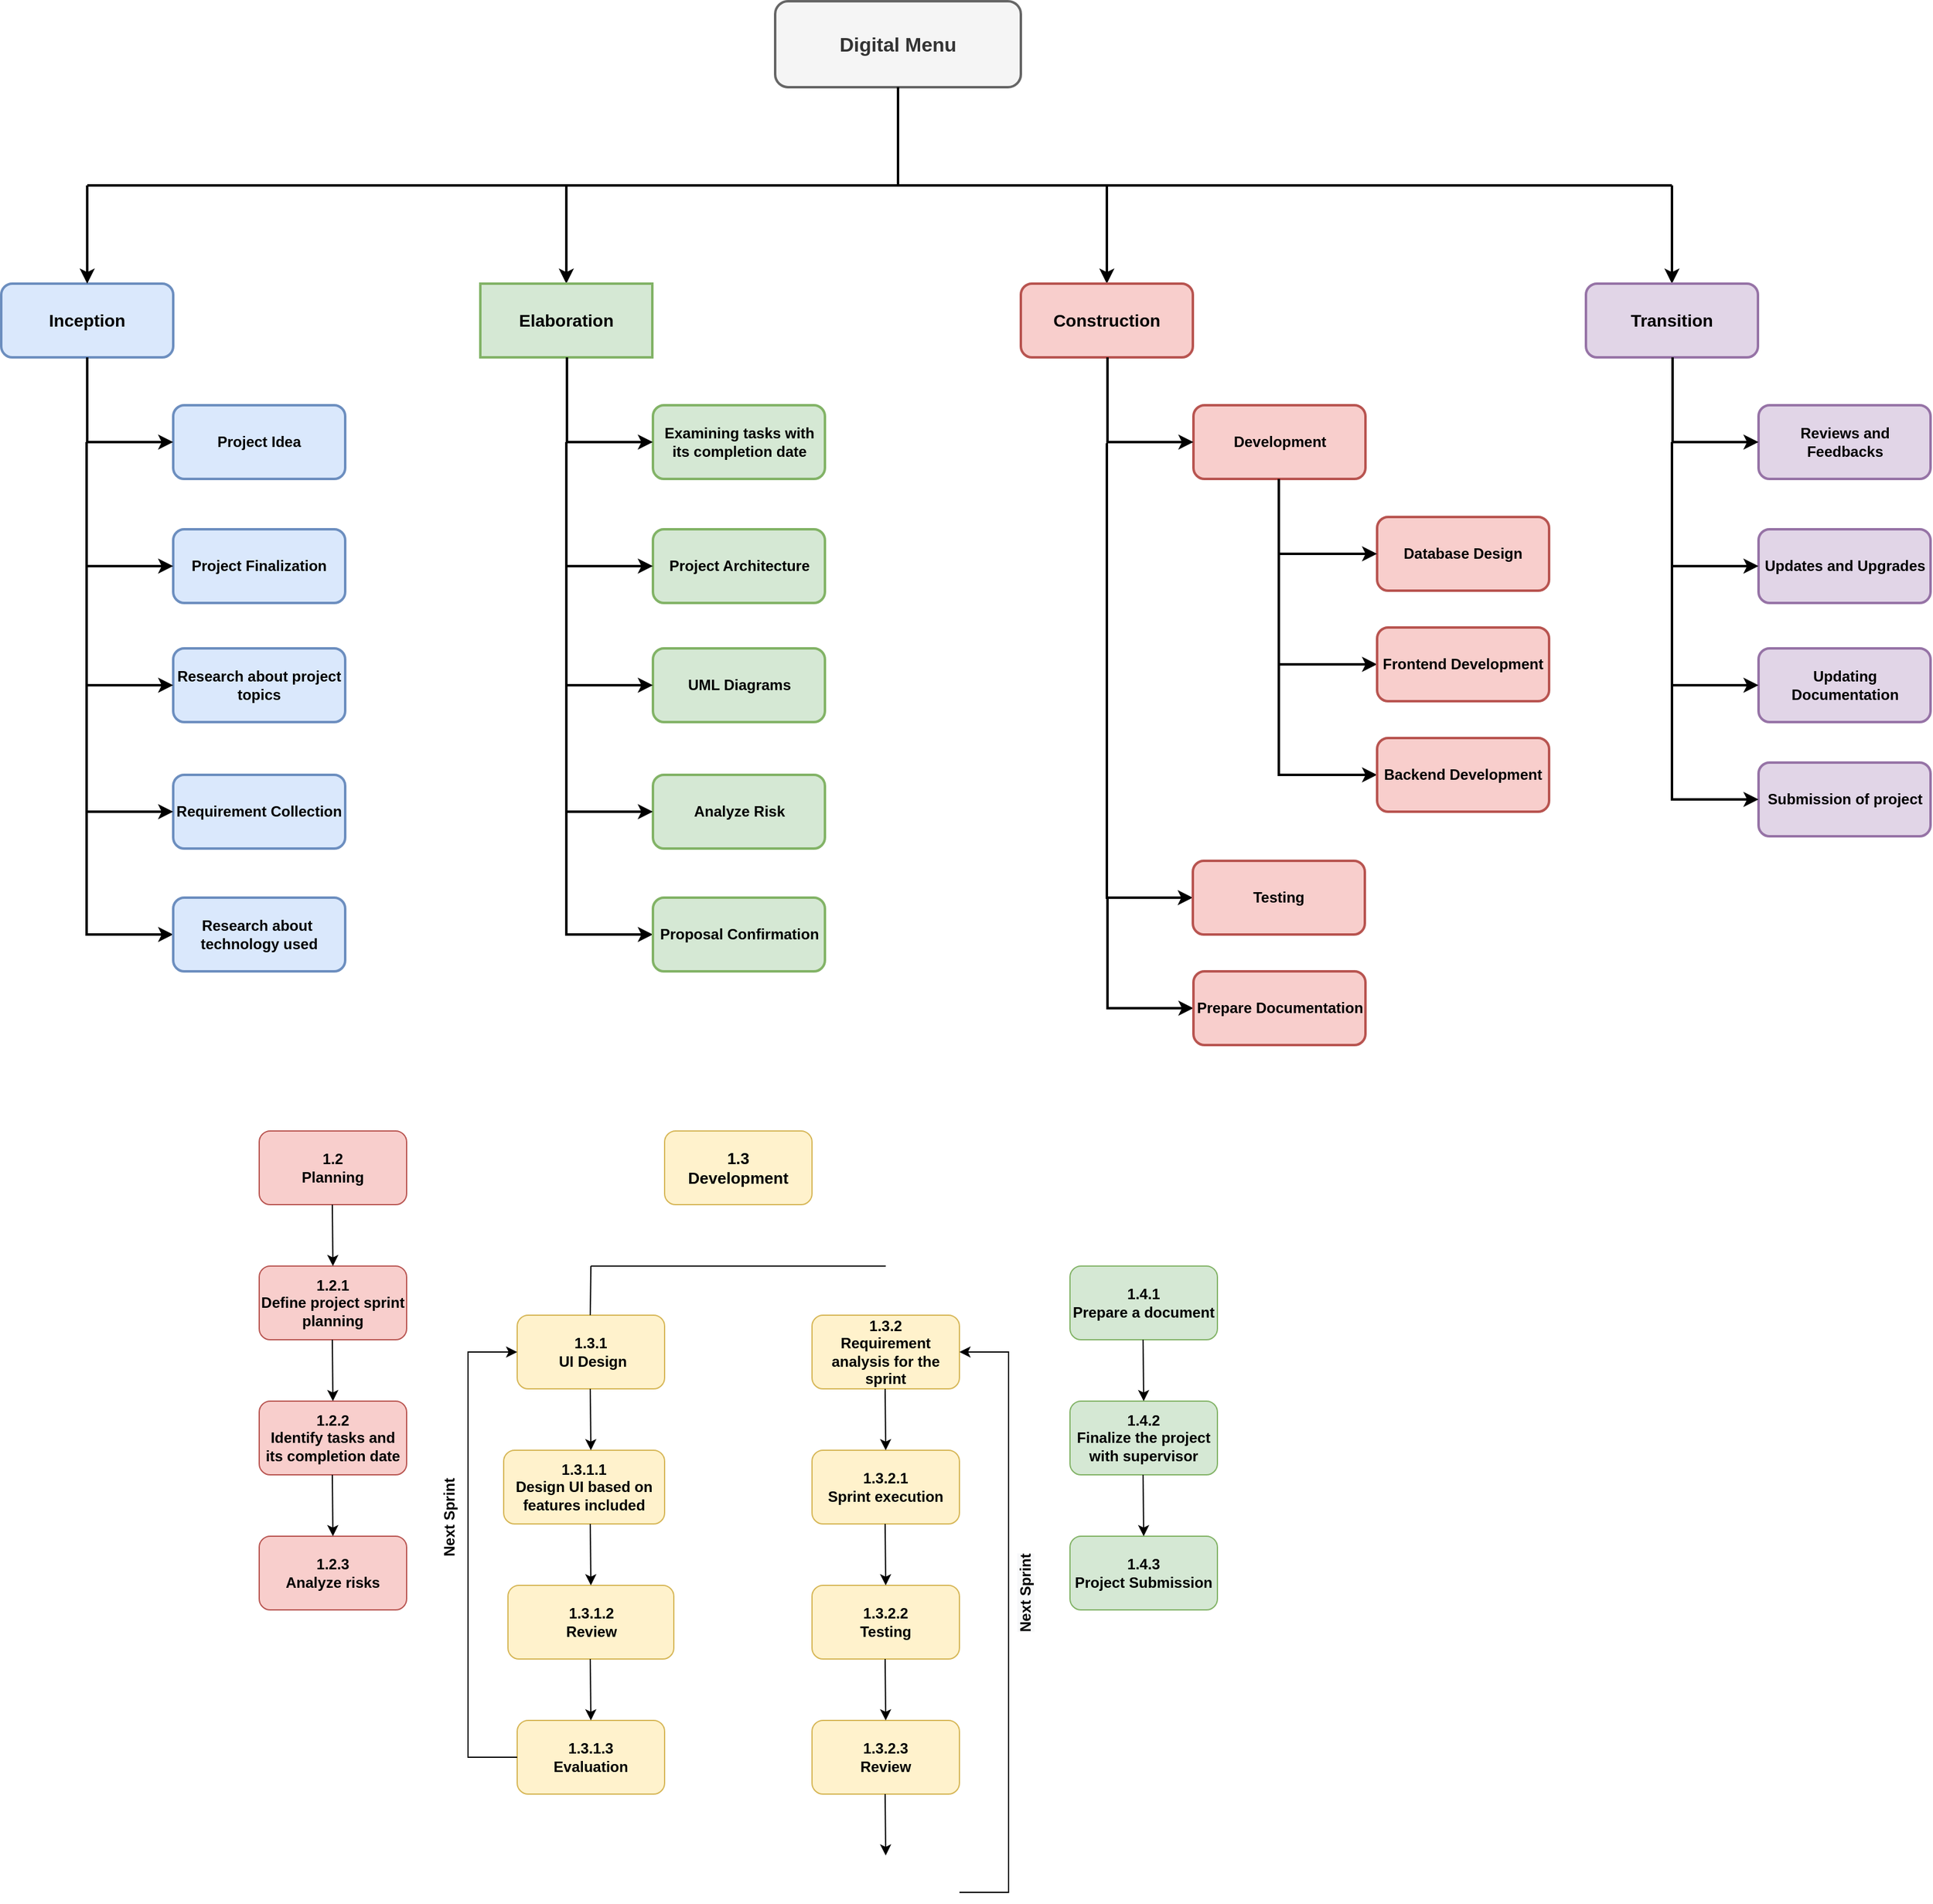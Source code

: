 <mxfile version="20.6.0" type="device"><diagram id="n-b4uIXExrW55swHrePo" name="Page-1"><mxGraphModel dx="1209" dy="1006" grid="0" gridSize="10" guides="1" tooltips="1" connect="1" arrows="1" fold="1" page="0" pageScale="1" pageWidth="850" pageHeight="1100" math="0" shadow="0"><root><mxCell id="0"/><mxCell id="1" parent="0"/><mxCell id="agWm9m5ulad_6yhjG989-1" value="&lt;span style=&quot;font-size: 16px;&quot;&gt;&lt;b&gt;Digital Menu&lt;/b&gt;&lt;/span&gt;" style="rounded=1;whiteSpace=wrap;html=1;strokeWidth=2;fillColor=#f5f5f5;fontColor=#333333;strokeColor=#666666;" parent="1" vertex="1"><mxGeometry x="670" y="-30" width="200" height="70" as="geometry"/></mxCell><mxCell id="agWm9m5ulad_6yhjG989-2" value="&lt;b&gt;&lt;font style=&quot;font-size: 14px;&quot;&gt;Inception&lt;/font&gt;&lt;/b&gt;" style="rounded=1;whiteSpace=wrap;html=1;strokeWidth=2;fillColor=#dae8fc;strokeColor=#6c8ebf;" parent="1" vertex="1"><mxGeometry x="40" y="200" width="140" height="60" as="geometry"/></mxCell><mxCell id="agWm9m5ulad_6yhjG989-6" value="&lt;b&gt;Project Idea&lt;/b&gt;" style="rounded=1;whiteSpace=wrap;html=1;strokeWidth=2;fillColor=#dae8fc;strokeColor=#6c8ebf;" parent="1" vertex="1"><mxGeometry x="180" y="299" width="140" height="60" as="geometry"/></mxCell><mxCell id="agWm9m5ulad_6yhjG989-7" value="&lt;b&gt;Project Finalization&lt;/b&gt;" style="rounded=1;whiteSpace=wrap;html=1;strokeWidth=2;fillColor=#dae8fc;strokeColor=#6c8ebf;" parent="1" vertex="1"><mxGeometry x="180" y="400" width="140" height="60" as="geometry"/></mxCell><mxCell id="agWm9m5ulad_6yhjG989-8" value="&lt;b&gt;Research about project topics&lt;/b&gt;" style="rounded=1;whiteSpace=wrap;html=1;strokeWidth=2;fillColor=#dae8fc;strokeColor=#6c8ebf;" parent="1" vertex="1"><mxGeometry x="180" y="497" width="140" height="60" as="geometry"/></mxCell><mxCell id="agWm9m5ulad_6yhjG989-9" value="&lt;b&gt;Requirement Collection&lt;/b&gt;" style="rounded=1;whiteSpace=wrap;html=1;strokeWidth=2;fillColor=#dae8fc;strokeColor=#6c8ebf;" parent="1" vertex="1"><mxGeometry x="180" y="600" width="140" height="60" as="geometry"/></mxCell><mxCell id="agWm9m5ulad_6yhjG989-28" value="" style="endArrow=none;html=1;rounded=0;strokeWidth=2;" parent="1" edge="1"><mxGeometry width="50" height="50" relative="1" as="geometry"><mxPoint x="110" y="120" as="sourcePoint"/><mxPoint x="1400" y="120" as="targetPoint"/></mxGeometry></mxCell><mxCell id="agWm9m5ulad_6yhjG989-30" value="" style="endArrow=classic;html=1;rounded=0;entryX=0.5;entryY=0;entryDx=0;entryDy=0;strokeWidth=2;" parent="1" target="agWm9m5ulad_6yhjG989-2" edge="1"><mxGeometry width="50" height="50" relative="1" as="geometry"><mxPoint x="110" y="120" as="sourcePoint"/><mxPoint x="620" y="110" as="targetPoint"/></mxGeometry></mxCell><mxCell id="agWm9m5ulad_6yhjG989-31" value="" style="endArrow=classic;html=1;rounded=0;entryX=0.5;entryY=0;entryDx=0;entryDy=0;strokeWidth=2;" parent="1" edge="1"><mxGeometry width="50" height="50" relative="1" as="geometry"><mxPoint x="940" y="120" as="sourcePoint"/><mxPoint x="940" y="200" as="targetPoint"/></mxGeometry></mxCell><mxCell id="agWm9m5ulad_6yhjG989-32" value="" style="endArrow=classic;html=1;rounded=0;entryX=0.5;entryY=0;entryDx=0;entryDy=0;strokeWidth=2;" parent="1" edge="1"><mxGeometry width="50" height="50" relative="1" as="geometry"><mxPoint x="500" y="120" as="sourcePoint"/><mxPoint x="500" y="200" as="targetPoint"/></mxGeometry></mxCell><mxCell id="agWm9m5ulad_6yhjG989-33" value="" style="endArrow=classic;html=1;rounded=0;entryX=0.5;entryY=0;entryDx=0;entryDy=0;strokeWidth=2;" parent="1" edge="1"><mxGeometry width="50" height="50" relative="1" as="geometry"><mxPoint x="1400" y="120" as="sourcePoint"/><mxPoint x="1400" y="200" as="targetPoint"/></mxGeometry></mxCell><mxCell id="agWm9m5ulad_6yhjG989-34" value="" style="endArrow=none;html=1;rounded=0;strokeWidth=2;" parent="1" source="agWm9m5ulad_6yhjG989-1" edge="1"><mxGeometry width="50" height="50" relative="1" as="geometry"><mxPoint x="770" y="160" as="sourcePoint"/><mxPoint x="770" y="120" as="targetPoint"/></mxGeometry></mxCell><mxCell id="Q3MJmjM4DvKp9hGBp_1r-1" value="" style="endArrow=classic;html=1;rounded=0;strokeWidth=2;edgeStyle=orthogonalEdgeStyle;entryX=0;entryY=0.5;entryDx=0;entryDy=0;" parent="1" target="agWm9m5ulad_6yhjG989-6" edge="1"><mxGeometry width="50" height="50" relative="1" as="geometry"><mxPoint x="110" y="260" as="sourcePoint"/><mxPoint x="110" y="300" as="targetPoint"/><Array as="points"><mxPoint x="110" y="329"/></Array></mxGeometry></mxCell><mxCell id="Q3MJmjM4DvKp9hGBp_1r-2" value="" style="endArrow=classic;html=1;rounded=0;strokeWidth=2;edgeStyle=orthogonalEdgeStyle;entryX=0;entryY=0.5;entryDx=0;entryDy=0;" parent="1" target="agWm9m5ulad_6yhjG989-7" edge="1"><mxGeometry width="50" height="50" relative="1" as="geometry"><mxPoint x="109.5" y="329" as="sourcePoint"/><mxPoint x="109.5" y="369" as="targetPoint"/><Array as="points"><mxPoint x="110" y="430"/></Array></mxGeometry></mxCell><mxCell id="Q3MJmjM4DvKp9hGBp_1r-3" value="" style="endArrow=classic;html=1;rounded=0;strokeWidth=2;edgeStyle=orthogonalEdgeStyle;entryX=0;entryY=0.5;entryDx=0;entryDy=0;" parent="1" target="agWm9m5ulad_6yhjG989-8" edge="1"><mxGeometry width="50" height="50" relative="1" as="geometry"><mxPoint x="109.5" y="431" as="sourcePoint"/><mxPoint x="109.5" y="471" as="targetPoint"/><Array as="points"><mxPoint x="110" y="527"/></Array></mxGeometry></mxCell><mxCell id="Q3MJmjM4DvKp9hGBp_1r-4" value="" style="endArrow=classic;html=1;rounded=0;strokeWidth=2;edgeStyle=orthogonalEdgeStyle;entryX=0;entryY=0.5;entryDx=0;entryDy=0;" parent="1" target="agWm9m5ulad_6yhjG989-9" edge="1"><mxGeometry width="50" height="50" relative="1" as="geometry"><mxPoint x="109.5" y="525" as="sourcePoint"/><mxPoint x="109.5" y="565" as="targetPoint"/><Array as="points"><mxPoint x="110" y="630"/></Array></mxGeometry></mxCell><mxCell id="Q3MJmjM4DvKp9hGBp_1r-5" value="&lt;b style=&quot;&quot;&gt;1.2&lt;br&gt;Planning&lt;/b&gt;" style="rounded=1;whiteSpace=wrap;html=1;fillColor=#f8cecc;strokeColor=#b85450;" parent="1" vertex="1"><mxGeometry x="250" y="890" width="120" height="60" as="geometry"/></mxCell><mxCell id="Q3MJmjM4DvKp9hGBp_1r-6" value="&lt;b style=&quot;font-size: 13px;&quot;&gt;1.3&lt;br&gt;Development&lt;/b&gt;" style="rounded=1;whiteSpace=wrap;html=1;fillColor=#fff2cc;strokeColor=#d6b656;" parent="1" vertex="1"><mxGeometry x="580" y="890" width="120" height="60" as="geometry"/></mxCell><mxCell id="Q3MJmjM4DvKp9hGBp_1r-8" value="&lt;b style=&quot;&quot;&gt;1.2.1&lt;br&gt;Define project sprint planning&lt;/b&gt;" style="rounded=1;whiteSpace=wrap;html=1;fillColor=#f8cecc;strokeColor=#b85450;" parent="1" vertex="1"><mxGeometry x="250" y="1000" width="120" height="60" as="geometry"/></mxCell><mxCell id="Q3MJmjM4DvKp9hGBp_1r-9" value="&lt;b style=&quot;&quot;&gt;1.2.2&lt;br&gt;Identify tasks and its completion date&lt;/b&gt;" style="rounded=1;whiteSpace=wrap;html=1;fillColor=#f8cecc;strokeColor=#b85450;" parent="1" vertex="1"><mxGeometry x="250" y="1110" width="120" height="60" as="geometry"/></mxCell><mxCell id="Q3MJmjM4DvKp9hGBp_1r-10" value="&lt;b&gt;1.2.3&lt;br&gt;Analyze risks&lt;/b&gt;" style="rounded=1;whiteSpace=wrap;html=1;fillColor=#f8cecc;strokeColor=#b85450;" parent="1" vertex="1"><mxGeometry x="250" y="1220" width="120" height="60" as="geometry"/></mxCell><mxCell id="Q3MJmjM4DvKp9hGBp_1r-11" value="&lt;b&gt;1.3.1&lt;br&gt;&amp;nbsp;UI Design&lt;/b&gt;" style="rounded=1;whiteSpace=wrap;html=1;fillColor=#fff2cc;strokeColor=#d6b656;" parent="1" vertex="1"><mxGeometry x="460" y="1040" width="120" height="60" as="geometry"/></mxCell><mxCell id="Q3MJmjM4DvKp9hGBp_1r-12" value="&lt;b&gt;1.3.2&lt;br&gt;Requirement analysis for the sprint&lt;/b&gt;" style="rounded=1;whiteSpace=wrap;html=1;fillColor=#fff2cc;strokeColor=#d6b656;" parent="1" vertex="1"><mxGeometry x="700" y="1040" width="120" height="60" as="geometry"/></mxCell><mxCell id="Q3MJmjM4DvKp9hGBp_1r-13" value="&lt;b&gt;1.3.1.1&lt;br&gt;Design UI based on features included&lt;/b&gt;" style="rounded=1;whiteSpace=wrap;html=1;fillColor=#fff2cc;strokeColor=#d6b656;" parent="1" vertex="1"><mxGeometry x="449" y="1150" width="131" height="60" as="geometry"/></mxCell><mxCell id="Q3MJmjM4DvKp9hGBp_1r-14" value="&lt;b&gt;1.3.1.2&lt;br&gt;Review&lt;/b&gt;" style="rounded=1;whiteSpace=wrap;html=1;fillColor=#fff2cc;strokeColor=#d6b656;" parent="1" vertex="1"><mxGeometry x="452.5" y="1260" width="135" height="60" as="geometry"/></mxCell><mxCell id="Q3MJmjM4DvKp9hGBp_1r-15" value="&lt;b&gt;1.3.1.3&lt;br&gt;Evaluation&lt;/b&gt;" style="rounded=1;whiteSpace=wrap;html=1;fillColor=#fff2cc;strokeColor=#d6b656;" parent="1" vertex="1"><mxGeometry x="460" y="1370" width="120" height="60" as="geometry"/></mxCell><mxCell id="Q3MJmjM4DvKp9hGBp_1r-16" value="&lt;b&gt;1.3.2.1&lt;br&gt;Sprint execution&lt;/b&gt;" style="rounded=1;whiteSpace=wrap;html=1;fillColor=#fff2cc;strokeColor=#d6b656;" parent="1" vertex="1"><mxGeometry x="700" y="1150" width="120" height="60" as="geometry"/></mxCell><mxCell id="Q3MJmjM4DvKp9hGBp_1r-17" value="&lt;b&gt;1.3.2.2&lt;br&gt;Testing&lt;br&gt;&lt;/b&gt;" style="rounded=1;whiteSpace=wrap;html=1;fillColor=#fff2cc;strokeColor=#d6b656;" parent="1" vertex="1"><mxGeometry x="700" y="1260" width="120" height="60" as="geometry"/></mxCell><mxCell id="Q3MJmjM4DvKp9hGBp_1r-18" value="&lt;b&gt;1.3.2.3&lt;br&gt;Review&lt;/b&gt;" style="rounded=1;whiteSpace=wrap;html=1;fillColor=#fff2cc;strokeColor=#d6b656;" parent="1" vertex="1"><mxGeometry x="700" y="1370" width="120" height="60" as="geometry"/></mxCell><mxCell id="Q3MJmjM4DvKp9hGBp_1r-19" value="&lt;b&gt;1.4.1&lt;br&gt;Prepare a document&lt;/b&gt;" style="rounded=1;whiteSpace=wrap;html=1;fillColor=#d5e8d4;strokeColor=#82b366;" parent="1" vertex="1"><mxGeometry x="910" y="1000" width="120" height="60" as="geometry"/></mxCell><mxCell id="Q3MJmjM4DvKp9hGBp_1r-20" value="&lt;b&gt;1.4.2&lt;br&gt;Finalize the project with supervisor&lt;/b&gt;" style="rounded=1;whiteSpace=wrap;html=1;fillColor=#d5e8d4;strokeColor=#82b366;" parent="1" vertex="1"><mxGeometry x="910" y="1110" width="120" height="60" as="geometry"/></mxCell><mxCell id="Q3MJmjM4DvKp9hGBp_1r-21" value="&lt;b&gt;1.4.3&lt;br&gt;Project Submission&lt;/b&gt;" style="rounded=1;whiteSpace=wrap;html=1;fillColor=#d5e8d4;strokeColor=#82b366;" parent="1" vertex="1"><mxGeometry x="910" y="1220" width="120" height="60" as="geometry"/></mxCell><mxCell id="Q3MJmjM4DvKp9hGBp_1r-22" value="" style="endArrow=classic;html=1;rounded=0;" parent="1" edge="1"><mxGeometry width="50" height="50" relative="1" as="geometry"><mxPoint x="309.5" y="950" as="sourcePoint"/><mxPoint x="310" y="1000" as="targetPoint"/></mxGeometry></mxCell><mxCell id="Q3MJmjM4DvKp9hGBp_1r-23" value="" style="endArrow=classic;html=1;rounded=0;" parent="1" edge="1"><mxGeometry width="50" height="50" relative="1" as="geometry"><mxPoint x="309.5" y="1060" as="sourcePoint"/><mxPoint x="310" y="1110" as="targetPoint"/></mxGeometry></mxCell><mxCell id="Q3MJmjM4DvKp9hGBp_1r-24" value="" style="endArrow=classic;html=1;rounded=0;" parent="1" edge="1"><mxGeometry width="50" height="50" relative="1" as="geometry"><mxPoint x="309.5" y="1170" as="sourcePoint"/><mxPoint x="310" y="1220" as="targetPoint"/></mxGeometry></mxCell><mxCell id="Q3MJmjM4DvKp9hGBp_1r-25" value="" style="endArrow=classic;html=1;rounded=0;" parent="1" edge="1"><mxGeometry width="50" height="50" relative="1" as="geometry"><mxPoint x="519.5" y="1100" as="sourcePoint"/><mxPoint x="520" y="1150" as="targetPoint"/></mxGeometry></mxCell><mxCell id="Q3MJmjM4DvKp9hGBp_1r-26" value="" style="endArrow=classic;html=1;rounded=0;" parent="1" edge="1"><mxGeometry width="50" height="50" relative="1" as="geometry"><mxPoint x="519.5" y="1210" as="sourcePoint"/><mxPoint x="520" y="1260" as="targetPoint"/></mxGeometry></mxCell><mxCell id="Q3MJmjM4DvKp9hGBp_1r-27" value="" style="endArrow=classic;html=1;rounded=0;" parent="1" edge="1"><mxGeometry width="50" height="50" relative="1" as="geometry"><mxPoint x="519.5" y="1320" as="sourcePoint"/><mxPoint x="520" y="1370" as="targetPoint"/></mxGeometry></mxCell><mxCell id="Q3MJmjM4DvKp9hGBp_1r-28" value="" style="endArrow=classic;html=1;rounded=0;" parent="1" edge="1"><mxGeometry width="50" height="50" relative="1" as="geometry"><mxPoint x="759.5" y="1100" as="sourcePoint"/><mxPoint x="760" y="1150" as="targetPoint"/></mxGeometry></mxCell><mxCell id="Q3MJmjM4DvKp9hGBp_1r-29" value="" style="endArrow=classic;html=1;rounded=0;" parent="1" edge="1"><mxGeometry width="50" height="50" relative="1" as="geometry"><mxPoint x="759.5" y="1210" as="sourcePoint"/><mxPoint x="760" y="1260" as="targetPoint"/></mxGeometry></mxCell><mxCell id="Q3MJmjM4DvKp9hGBp_1r-30" value="" style="endArrow=classic;html=1;rounded=0;" parent="1" edge="1"><mxGeometry width="50" height="50" relative="1" as="geometry"><mxPoint x="759.5" y="1320" as="sourcePoint"/><mxPoint x="760" y="1370" as="targetPoint"/></mxGeometry></mxCell><mxCell id="Q3MJmjM4DvKp9hGBp_1r-32" value="" style="endArrow=classic;html=1;rounded=0;" parent="1" edge="1"><mxGeometry width="50" height="50" relative="1" as="geometry"><mxPoint x="969.5" y="1060" as="sourcePoint"/><mxPoint x="970" y="1110" as="targetPoint"/></mxGeometry></mxCell><mxCell id="Q3MJmjM4DvKp9hGBp_1r-33" value="" style="endArrow=classic;html=1;rounded=0;" parent="1" edge="1"><mxGeometry width="50" height="50" relative="1" as="geometry"><mxPoint x="969.5" y="1170" as="sourcePoint"/><mxPoint x="970" y="1220" as="targetPoint"/></mxGeometry></mxCell><mxCell id="Q3MJmjM4DvKp9hGBp_1r-35" value="" style="endArrow=none;html=1;rounded=0;" parent="1" edge="1"><mxGeometry width="50" height="50" relative="1" as="geometry"><mxPoint x="760" y="1000" as="sourcePoint"/><mxPoint x="520" y="1000" as="targetPoint"/></mxGeometry></mxCell><mxCell id="Q3MJmjM4DvKp9hGBp_1r-36" value="" style="endArrow=none;html=1;rounded=0;" parent="1" edge="1"><mxGeometry width="50" height="50" relative="1" as="geometry"><mxPoint x="520" y="1000" as="sourcePoint"/><mxPoint x="519.5" y="1040" as="targetPoint"/></mxGeometry></mxCell><mxCell id="Q3MJmjM4DvKp9hGBp_1r-38" value="" style="endArrow=classic;html=1;rounded=0;" parent="1" edge="1"><mxGeometry width="50" height="50" relative="1" as="geometry"><mxPoint x="759.5" y="1430" as="sourcePoint"/><mxPoint x="760" y="1480" as="targetPoint"/></mxGeometry></mxCell><mxCell id="Q3MJmjM4DvKp9hGBp_1r-39" value="" style="endArrow=classic;html=1;rounded=0;fontSize=12;exitX=0;exitY=0.5;exitDx=0;exitDy=0;edgeStyle=orthogonalEdgeStyle;entryX=0;entryY=0.5;entryDx=0;entryDy=0;" parent="1" source="Q3MJmjM4DvKp9hGBp_1r-15" target="Q3MJmjM4DvKp9hGBp_1r-11" edge="1"><mxGeometry width="50" height="50" relative="1" as="geometry"><mxPoint x="480" y="1340" as="sourcePoint"/><mxPoint x="530" y="1290" as="targetPoint"/><Array as="points"><mxPoint x="420" y="1400"/><mxPoint x="420" y="1070"/></Array></mxGeometry></mxCell><mxCell id="Q3MJmjM4DvKp9hGBp_1r-40" value="" style="endArrow=classic;html=1;rounded=0;fontSize=12;edgeStyle=orthogonalEdgeStyle;exitX=1;exitY=0.5;exitDx=0;exitDy=0;entryX=1;entryY=0.5;entryDx=0;entryDy=0;" parent="1" target="Q3MJmjM4DvKp9hGBp_1r-12" edge="1"><mxGeometry width="50" height="50" relative="1" as="geometry"><mxPoint x="820" y="1510" as="sourcePoint"/><mxPoint x="900" y="1210" as="targetPoint"/><Array as="points"><mxPoint x="860" y="1510"/><mxPoint x="860" y="1070"/></Array></mxGeometry></mxCell><mxCell id="Q3MJmjM4DvKp9hGBp_1r-41" value="&lt;b&gt;Next Sprint&lt;/b&gt;" style="text;html=1;align=center;verticalAlign=middle;resizable=0;points=[];autosize=1;strokeColor=none;fillColor=none;fontSize=12;rotation=-90;" parent="1" vertex="1"><mxGeometry x="360" y="1190" width="90" height="30" as="geometry"/></mxCell><mxCell id="Q3MJmjM4DvKp9hGBp_1r-42" value="&lt;b style=&quot;color: rgb(0, 0, 0); font-family: Helvetica; font-size: 12px; font-style: normal; font-variant-ligatures: normal; font-variant-caps: normal; letter-spacing: normal; orphans: 2; text-align: center; text-indent: 0px; text-transform: none; widows: 2; word-spacing: 0px; -webkit-text-stroke-width: 0px; background-color: rgb(248, 249, 250); text-decoration-thickness: initial; text-decoration-style: initial; text-decoration-color: initial;&quot;&gt;Next Sprint&lt;/b&gt;" style="text;whiteSpace=wrap;html=1;fontSize=12;rotation=-90;" parent="1" vertex="1"><mxGeometry x="830" y="1230" width="100" height="40" as="geometry"/></mxCell><mxCell id="Q3MJmjM4DvKp9hGBp_1r-57" value="&lt;b&gt;&lt;font style=&quot;font-size: 14px;&quot;&gt;Elaboration&lt;/font&gt;&lt;/b&gt;" style="rounded=0;whiteSpace=wrap;html=1;strokeWidth=2;fillColor=#d5e8d4;strokeColor=#82b366;" parent="1" vertex="1"><mxGeometry x="430" y="200" width="140" height="60" as="geometry"/></mxCell><mxCell id="Q3MJmjM4DvKp9hGBp_1r-117" value="&lt;span style=&quot;font-size: 14px;&quot;&gt;&lt;b&gt;Transition&lt;/b&gt;&lt;/span&gt;" style="rounded=1;whiteSpace=wrap;html=1;strokeWidth=2;fillColor=#e1d5e7;strokeColor=#9673a6;" parent="1" vertex="1"><mxGeometry x="1330" y="200" width="140" height="60" as="geometry"/></mxCell><mxCell id="Q3MJmjM4DvKp9hGBp_1r-118" value="&lt;b&gt;Reviews and Feedbacks&lt;/b&gt;" style="rounded=1;whiteSpace=wrap;html=1;strokeWidth=2;fillColor=#e1d5e7;strokeColor=#9673a6;" parent="1" vertex="1"><mxGeometry x="1470.5" y="299" width="140" height="60" as="geometry"/></mxCell><mxCell id="Q3MJmjM4DvKp9hGBp_1r-119" value="&lt;b&gt;Updates and Upgrades&lt;/b&gt;" style="rounded=1;whiteSpace=wrap;html=1;strokeWidth=2;fillColor=#e1d5e7;strokeColor=#9673a6;" parent="1" vertex="1"><mxGeometry x="1470.5" y="400" width="140" height="60" as="geometry"/></mxCell><mxCell id="Q3MJmjM4DvKp9hGBp_1r-120" value="&lt;b&gt;Updating Documentation&lt;/b&gt;" style="rounded=1;whiteSpace=wrap;html=1;strokeWidth=2;fillColor=#e1d5e7;strokeColor=#9673a6;" parent="1" vertex="1"><mxGeometry x="1470.5" y="497" width="140" height="60" as="geometry"/></mxCell><mxCell id="Q3MJmjM4DvKp9hGBp_1r-121" value="&lt;b&gt;Submission of project&lt;/b&gt;" style="rounded=1;whiteSpace=wrap;html=1;strokeWidth=2;fillColor=#e1d5e7;strokeColor=#9673a6;" parent="1" vertex="1"><mxGeometry x="1470.5" y="590" width="140" height="60" as="geometry"/></mxCell><mxCell id="Q3MJmjM4DvKp9hGBp_1r-122" value="" style="endArrow=classic;html=1;rounded=0;strokeWidth=2;edgeStyle=orthogonalEdgeStyle;entryX=0;entryY=0.5;entryDx=0;entryDy=0;" parent="1" target="Q3MJmjM4DvKp9hGBp_1r-118" edge="1"><mxGeometry width="50" height="50" relative="1" as="geometry"><mxPoint x="1400.5" y="260" as="sourcePoint"/><mxPoint x="1400.5" y="300" as="targetPoint"/><Array as="points"><mxPoint x="1400.5" y="329"/></Array></mxGeometry></mxCell><mxCell id="Q3MJmjM4DvKp9hGBp_1r-123" value="" style="endArrow=classic;html=1;rounded=0;strokeWidth=2;edgeStyle=orthogonalEdgeStyle;entryX=0;entryY=0.5;entryDx=0;entryDy=0;" parent="1" target="Q3MJmjM4DvKp9hGBp_1r-119" edge="1"><mxGeometry width="50" height="50" relative="1" as="geometry"><mxPoint x="1400" y="329" as="sourcePoint"/><mxPoint x="1400" y="369" as="targetPoint"/><Array as="points"><mxPoint x="1400.5" y="430"/></Array></mxGeometry></mxCell><mxCell id="Q3MJmjM4DvKp9hGBp_1r-124" value="" style="endArrow=classic;html=1;rounded=0;strokeWidth=2;edgeStyle=orthogonalEdgeStyle;entryX=0;entryY=0.5;entryDx=0;entryDy=0;" parent="1" target="Q3MJmjM4DvKp9hGBp_1r-120" edge="1"><mxGeometry width="50" height="50" relative="1" as="geometry"><mxPoint x="1400" y="431" as="sourcePoint"/><mxPoint x="1400" y="471" as="targetPoint"/><Array as="points"><mxPoint x="1400.5" y="527"/></Array></mxGeometry></mxCell><mxCell id="Q3MJmjM4DvKp9hGBp_1r-125" value="" style="endArrow=classic;html=1;rounded=0;strokeWidth=2;edgeStyle=orthogonalEdgeStyle;entryX=0;entryY=0.5;entryDx=0;entryDy=0;" parent="1" target="Q3MJmjM4DvKp9hGBp_1r-121" edge="1"><mxGeometry width="50" height="50" relative="1" as="geometry"><mxPoint x="1400" y="525" as="sourcePoint"/><mxPoint x="1400" y="565" as="targetPoint"/><Array as="points"><mxPoint x="1400" y="620"/></Array></mxGeometry></mxCell><mxCell id="Q3MJmjM4DvKp9hGBp_1r-127" value="" style="endArrow=classic;html=1;rounded=0;strokeWidth=2;edgeStyle=orthogonalEdgeStyle;entryX=0;entryY=0.5;entryDx=0;entryDy=0;" parent="1" target="Q3MJmjM4DvKp9hGBp_1r-128" edge="1"><mxGeometry width="50" height="50" relative="1" as="geometry"><mxPoint x="109.5" y="608" as="sourcePoint"/><mxPoint x="180" y="721" as="targetPoint"/><Array as="points"><mxPoint x="110" y="730"/></Array></mxGeometry></mxCell><mxCell id="Q3MJmjM4DvKp9hGBp_1r-128" value="&lt;b&gt;Research about&amp;nbsp; technology used&lt;/b&gt;" style="rounded=1;whiteSpace=wrap;html=1;strokeWidth=2;fillColor=#dae8fc;strokeColor=#6c8ebf;" parent="1" vertex="1"><mxGeometry x="180" y="700" width="140" height="60" as="geometry"/></mxCell><mxCell id="Q3MJmjM4DvKp9hGBp_1r-129" value="&lt;b&gt;Examining tasks with its completion date&lt;/b&gt;" style="rounded=1;whiteSpace=wrap;html=1;strokeWidth=2;fillColor=#d5e8d4;strokeColor=#82b366;" parent="1" vertex="1"><mxGeometry x="570.5" y="299" width="140" height="60" as="geometry"/></mxCell><mxCell id="Q3MJmjM4DvKp9hGBp_1r-130" value="&lt;b&gt;Project Architecture&lt;/b&gt;" style="rounded=1;whiteSpace=wrap;html=1;strokeWidth=2;fillColor=#d5e8d4;strokeColor=#82b366;" parent="1" vertex="1"><mxGeometry x="570.5" y="400" width="140" height="60" as="geometry"/></mxCell><mxCell id="Q3MJmjM4DvKp9hGBp_1r-131" value="&lt;b&gt;UML Diagrams&lt;/b&gt;" style="rounded=1;whiteSpace=wrap;html=1;strokeWidth=2;fillColor=#d5e8d4;strokeColor=#82b366;" parent="1" vertex="1"><mxGeometry x="570.5" y="497" width="140" height="60" as="geometry"/></mxCell><mxCell id="Q3MJmjM4DvKp9hGBp_1r-132" value="&lt;b&gt;Analyze Risk&lt;/b&gt;" style="rounded=1;whiteSpace=wrap;html=1;strokeWidth=2;fillColor=#d5e8d4;strokeColor=#82b366;" parent="1" vertex="1"><mxGeometry x="570.5" y="600" width="140" height="60" as="geometry"/></mxCell><mxCell id="Q3MJmjM4DvKp9hGBp_1r-133" value="" style="endArrow=classic;html=1;rounded=0;strokeWidth=2;edgeStyle=orthogonalEdgeStyle;entryX=0;entryY=0.5;entryDx=0;entryDy=0;" parent="1" target="Q3MJmjM4DvKp9hGBp_1r-129" edge="1"><mxGeometry width="50" height="50" relative="1" as="geometry"><mxPoint x="500.5" y="260" as="sourcePoint"/><mxPoint x="500.5" y="300" as="targetPoint"/><Array as="points"><mxPoint x="500.5" y="329"/></Array></mxGeometry></mxCell><mxCell id="Q3MJmjM4DvKp9hGBp_1r-134" value="" style="endArrow=classic;html=1;rounded=0;strokeWidth=2;edgeStyle=orthogonalEdgeStyle;entryX=0;entryY=0.5;entryDx=0;entryDy=0;" parent="1" target="Q3MJmjM4DvKp9hGBp_1r-130" edge="1"><mxGeometry width="50" height="50" relative="1" as="geometry"><mxPoint x="500" y="329" as="sourcePoint"/><mxPoint x="500" y="369" as="targetPoint"/><Array as="points"><mxPoint x="500.5" y="430"/></Array></mxGeometry></mxCell><mxCell id="Q3MJmjM4DvKp9hGBp_1r-135" value="" style="endArrow=classic;html=1;rounded=0;strokeWidth=2;edgeStyle=orthogonalEdgeStyle;entryX=0;entryY=0.5;entryDx=0;entryDy=0;" parent="1" target="Q3MJmjM4DvKp9hGBp_1r-131" edge="1"><mxGeometry width="50" height="50" relative="1" as="geometry"><mxPoint x="500" y="431" as="sourcePoint"/><mxPoint x="500" y="471" as="targetPoint"/><Array as="points"><mxPoint x="500.5" y="527"/></Array></mxGeometry></mxCell><mxCell id="Q3MJmjM4DvKp9hGBp_1r-136" value="" style="endArrow=classic;html=1;rounded=0;strokeWidth=2;edgeStyle=orthogonalEdgeStyle;entryX=0;entryY=0.5;entryDx=0;entryDy=0;" parent="1" target="Q3MJmjM4DvKp9hGBp_1r-132" edge="1"><mxGeometry width="50" height="50" relative="1" as="geometry"><mxPoint x="500" y="525" as="sourcePoint"/><mxPoint x="500" y="565" as="targetPoint"/><Array as="points"><mxPoint x="500.5" y="630"/></Array></mxGeometry></mxCell><mxCell id="Q3MJmjM4DvKp9hGBp_1r-137" value="" style="endArrow=classic;html=1;rounded=0;strokeWidth=2;edgeStyle=orthogonalEdgeStyle;entryX=0;entryY=0.5;entryDx=0;entryDy=0;" parent="1" target="Q3MJmjM4DvKp9hGBp_1r-138" edge="1"><mxGeometry width="50" height="50" relative="1" as="geometry"><mxPoint x="500" y="608" as="sourcePoint"/><mxPoint x="570.5" y="721" as="targetPoint"/><Array as="points"><mxPoint x="500.5" y="730"/></Array></mxGeometry></mxCell><mxCell id="Q3MJmjM4DvKp9hGBp_1r-138" value="&lt;b&gt;Proposal Confirmation&lt;/b&gt;" style="rounded=1;whiteSpace=wrap;html=1;strokeWidth=2;fillColor=#d5e8d4;strokeColor=#82b366;" parent="1" vertex="1"><mxGeometry x="570.5" y="700" width="140" height="60" as="geometry"/></mxCell><mxCell id="Q3MJmjM4DvKp9hGBp_1r-149" value="&lt;span style=&quot;font-size: 14px;&quot;&gt;&lt;b&gt;Construction&lt;/b&gt;&lt;/span&gt;" style="rounded=1;whiteSpace=wrap;html=1;strokeWidth=2;fillColor=#f8cecc;strokeColor=#b85450;" parent="1" vertex="1"><mxGeometry x="870" y="200" width="140" height="60" as="geometry"/></mxCell><mxCell id="Q3MJmjM4DvKp9hGBp_1r-150" value="&lt;b&gt;Development&lt;/b&gt;" style="rounded=1;whiteSpace=wrap;html=1;strokeWidth=2;fillColor=#f8cecc;strokeColor=#b85450;" parent="1" vertex="1"><mxGeometry x="1010.5" y="299" width="140" height="60" as="geometry"/></mxCell><mxCell id="Q3MJmjM4DvKp9hGBp_1r-153" value="&lt;b&gt;Database Design&lt;/b&gt;" style="rounded=1;whiteSpace=wrap;html=1;strokeWidth=2;fillColor=#f8cecc;strokeColor=#b85450;" parent="1" vertex="1"><mxGeometry x="1160" y="390" width="140" height="60" as="geometry"/></mxCell><mxCell id="Q3MJmjM4DvKp9hGBp_1r-154" value="" style="endArrow=classic;html=1;rounded=0;strokeWidth=2;edgeStyle=orthogonalEdgeStyle;entryX=0;entryY=0.5;entryDx=0;entryDy=0;" parent="1" target="Q3MJmjM4DvKp9hGBp_1r-150" edge="1"><mxGeometry width="50" height="50" relative="1" as="geometry"><mxPoint x="940.5" y="260" as="sourcePoint"/><mxPoint x="940.5" y="300" as="targetPoint"/><Array as="points"><mxPoint x="940.5" y="329"/></Array></mxGeometry></mxCell><mxCell id="Q3MJmjM4DvKp9hGBp_1r-156" value="" style="endArrow=classic;html=1;rounded=0;strokeWidth=2;edgeStyle=orthogonalEdgeStyle;" parent="1" edge="1"><mxGeometry width="50" height="50" relative="1" as="geometry"><mxPoint x="1080" y="359" as="sourcePoint"/><mxPoint x="1160" y="420" as="targetPoint"/><Array as="points"><mxPoint x="1080" y="420"/></Array></mxGeometry></mxCell><mxCell id="Q3MJmjM4DvKp9hGBp_1r-158" value="" style="endArrow=classic;html=1;rounded=0;strokeWidth=2;edgeStyle=orthogonalEdgeStyle;entryX=0;entryY=0.5;entryDx=0;entryDy=0;" parent="1" target="Q3MJmjM4DvKp9hGBp_1r-159" edge="1"><mxGeometry width="50" height="50" relative="1" as="geometry"><mxPoint x="940" y="330" as="sourcePoint"/><mxPoint x="1010.5" y="721" as="targetPoint"/><Array as="points"><mxPoint x="940" y="700"/></Array></mxGeometry></mxCell><mxCell id="Q3MJmjM4DvKp9hGBp_1r-159" value="&lt;b&gt;Testing&lt;/b&gt;" style="rounded=1;whiteSpace=wrap;html=1;strokeWidth=2;fillColor=#f8cecc;strokeColor=#b85450;" parent="1" vertex="1"><mxGeometry x="1010" y="670" width="140" height="60" as="geometry"/></mxCell><mxCell id="Q3MJmjM4DvKp9hGBp_1r-160" value="" style="endArrow=classic;html=1;rounded=0;strokeWidth=2;edgeStyle=orthogonalEdgeStyle;" parent="1" edge="1"><mxGeometry width="50" height="50" relative="1" as="geometry"><mxPoint x="1080" y="420" as="sourcePoint"/><mxPoint x="1160" y="510" as="targetPoint"/><Array as="points"><mxPoint x="1080" y="510"/></Array></mxGeometry></mxCell><mxCell id="Q3MJmjM4DvKp9hGBp_1r-161" value="&lt;b&gt;Frontend Development&lt;/b&gt;" style="rounded=1;whiteSpace=wrap;html=1;strokeWidth=2;fillColor=#f8cecc;strokeColor=#b85450;" parent="1" vertex="1"><mxGeometry x="1160" y="480" width="140" height="60" as="geometry"/></mxCell><mxCell id="Q3MJmjM4DvKp9hGBp_1r-162" value="" style="endArrow=classic;html=1;rounded=0;strokeWidth=2;edgeStyle=orthogonalEdgeStyle;" parent="1" edge="1"><mxGeometry width="50" height="50" relative="1" as="geometry"><mxPoint x="1080" y="510" as="sourcePoint"/><mxPoint x="1160" y="600" as="targetPoint"/><Array as="points"><mxPoint x="1080" y="600"/></Array></mxGeometry></mxCell><mxCell id="Q3MJmjM4DvKp9hGBp_1r-163" value="&lt;b&gt;Backend Development&lt;/b&gt;" style="rounded=1;whiteSpace=wrap;html=1;strokeWidth=2;fillColor=#f8cecc;strokeColor=#b85450;gradientColor=none;" parent="1" vertex="1"><mxGeometry x="1160" y="570" width="140" height="60" as="geometry"/></mxCell><mxCell id="Q3MJmjM4DvKp9hGBp_1r-164" value="" style="endArrow=classic;html=1;rounded=0;strokeWidth=2;edgeStyle=orthogonalEdgeStyle;entryX=0;entryY=0.5;entryDx=0;entryDy=0;" parent="1" target="Q3MJmjM4DvKp9hGBp_1r-165" edge="1"><mxGeometry width="50" height="50" relative="1" as="geometry"><mxPoint x="940.5" y="700" as="sourcePoint"/><mxPoint x="1010.5" y="769" as="targetPoint"/><Array as="points"><mxPoint x="940" y="790"/></Array></mxGeometry></mxCell><mxCell id="Q3MJmjM4DvKp9hGBp_1r-165" value="&lt;b&gt;Prepare Documentation&lt;/b&gt;" style="rounded=1;whiteSpace=wrap;html=1;strokeWidth=2;fillColor=#f8cecc;strokeColor=#b85450;" parent="1" vertex="1"><mxGeometry x="1010.5" y="760" width="140" height="60" as="geometry"/></mxCell></root></mxGraphModel></diagram></mxfile>